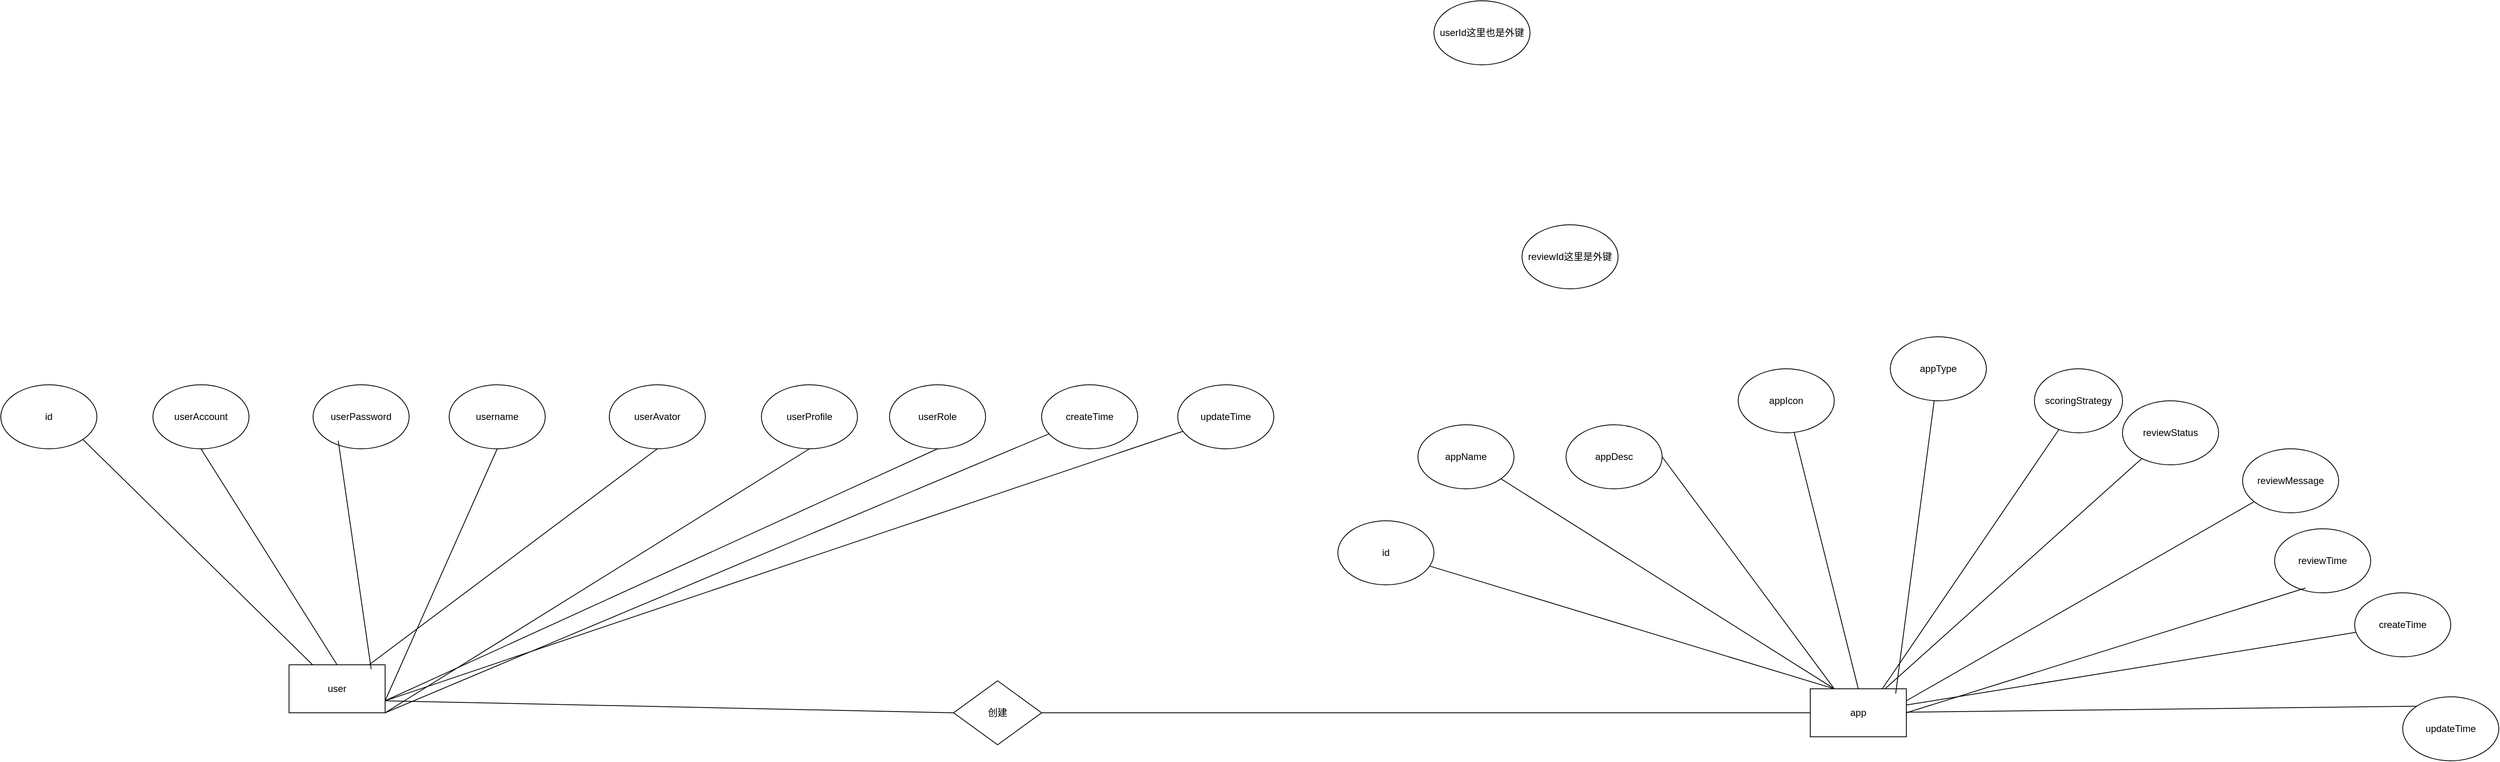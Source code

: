 <mxfile version="25.0.3">
  <diagram id="R2lEEEUBdFMjLlhIrx00" name="Page-1">
    <mxGraphModel dx="1248" dy="696" grid="1" gridSize="10" guides="1" tooltips="1" connect="1" arrows="1" fold="1" page="1" pageScale="1" pageWidth="850" pageHeight="1100" math="0" shadow="0" extFonts="Permanent Marker^https://fonts.googleapis.com/css?family=Permanent+Marker">
      <root>
        <mxCell id="0" />
        <mxCell id="1" parent="0" />
        <mxCell id="K6a7c0_sba37CNrSZ4sq-1" value="app" style="rounded=0;whiteSpace=wrap;html=1;" vertex="1" parent="1">
          <mxGeometry x="2540" y="1420" width="120" height="60" as="geometry" />
        </mxCell>
        <mxCell id="K6a7c0_sba37CNrSZ4sq-2" value="id" style="ellipse;whiteSpace=wrap;html=1;" vertex="1" parent="1">
          <mxGeometry x="1950" y="1210" width="120" height="80" as="geometry" />
        </mxCell>
        <mxCell id="K6a7c0_sba37CNrSZ4sq-3" value="appName" style="ellipse;whiteSpace=wrap;html=1;" vertex="1" parent="1">
          <mxGeometry x="2050" y="1090" width="120" height="80" as="geometry" />
        </mxCell>
        <mxCell id="K6a7c0_sba37CNrSZ4sq-4" value="appDesc" style="ellipse;whiteSpace=wrap;html=1;" vertex="1" parent="1">
          <mxGeometry x="2235" y="1090" width="120" height="80" as="geometry" />
        </mxCell>
        <mxCell id="K6a7c0_sba37CNrSZ4sq-5" value="appIcon" style="ellipse;whiteSpace=wrap;html=1;" vertex="1" parent="1">
          <mxGeometry x="2450" y="1020" width="120" height="80" as="geometry" />
        </mxCell>
        <mxCell id="K6a7c0_sba37CNrSZ4sq-7" value="appType" style="ellipse;whiteSpace=wrap;html=1;" vertex="1" parent="1">
          <mxGeometry x="2640" y="980" width="120" height="80" as="geometry" />
        </mxCell>
        <mxCell id="K6a7c0_sba37CNrSZ4sq-8" value="scoringStrategy" style="ellipse;whiteSpace=wrap;html=1;" vertex="1" parent="1">
          <mxGeometry x="2820" y="1020" width="110" height="80" as="geometry" />
        </mxCell>
        <mxCell id="K6a7c0_sba37CNrSZ4sq-9" value="reviewStatus" style="ellipse;whiteSpace=wrap;html=1;" vertex="1" parent="1">
          <mxGeometry x="2930" y="1060" width="120" height="80" as="geometry" />
        </mxCell>
        <mxCell id="K6a7c0_sba37CNrSZ4sq-10" value="reviewMessage" style="ellipse;whiteSpace=wrap;html=1;" vertex="1" parent="1">
          <mxGeometry x="3080" y="1120" width="120" height="80" as="geometry" />
        </mxCell>
        <mxCell id="K6a7c0_sba37CNrSZ4sq-13" value="reviewId这里是外键" style="ellipse;whiteSpace=wrap;html=1;" vertex="1" parent="1">
          <mxGeometry x="2180" y="840" width="120" height="80" as="geometry" />
        </mxCell>
        <mxCell id="K6a7c0_sba37CNrSZ4sq-14" value="reviewTime" style="ellipse;whiteSpace=wrap;html=1;" vertex="1" parent="1">
          <mxGeometry x="3120" y="1220" width="120" height="80" as="geometry" />
        </mxCell>
        <mxCell id="K6a7c0_sba37CNrSZ4sq-15" value="userId这里也是外键" style="ellipse;whiteSpace=wrap;html=1;" vertex="1" parent="1">
          <mxGeometry x="2070" y="560" width="120" height="80" as="geometry" />
        </mxCell>
        <mxCell id="K6a7c0_sba37CNrSZ4sq-16" value="createTime" style="ellipse;whiteSpace=wrap;html=1;" vertex="1" parent="1">
          <mxGeometry x="3220" y="1300" width="120" height="80" as="geometry" />
        </mxCell>
        <mxCell id="K6a7c0_sba37CNrSZ4sq-17" value="updateTime" style="ellipse;whiteSpace=wrap;html=1;" vertex="1" parent="1">
          <mxGeometry x="3280" y="1430" width="120" height="80" as="geometry" />
        </mxCell>
        <mxCell id="K6a7c0_sba37CNrSZ4sq-20" value="" style="endArrow=none;html=1;rounded=0;entryX=0.25;entryY=0;entryDx=0;entryDy=0;" edge="1" parent="1" source="K6a7c0_sba37CNrSZ4sq-2" target="K6a7c0_sba37CNrSZ4sq-1">
          <mxGeometry width="50" height="50" relative="1" as="geometry">
            <mxPoint x="2390" y="1120" as="sourcePoint" />
            <mxPoint x="2440" y="1070" as="targetPoint" />
          </mxGeometry>
        </mxCell>
        <mxCell id="K6a7c0_sba37CNrSZ4sq-22" value="" style="endArrow=none;html=1;rounded=0;entryX=0.25;entryY=0;entryDx=0;entryDy=0;" edge="1" parent="1" source="K6a7c0_sba37CNrSZ4sq-3" target="K6a7c0_sba37CNrSZ4sq-1">
          <mxGeometry width="50" height="50" relative="1" as="geometry">
            <mxPoint x="2390" y="1120" as="sourcePoint" />
            <mxPoint x="2440" y="1070" as="targetPoint" />
          </mxGeometry>
        </mxCell>
        <mxCell id="K6a7c0_sba37CNrSZ4sq-24" value="" style="endArrow=none;html=1;rounded=0;exitX=1;exitY=0.5;exitDx=0;exitDy=0;entryX=0.25;entryY=0;entryDx=0;entryDy=0;" edge="1" parent="1" source="K6a7c0_sba37CNrSZ4sq-4" target="K6a7c0_sba37CNrSZ4sq-1">
          <mxGeometry width="50" height="50" relative="1" as="geometry">
            <mxPoint x="2390" y="1120" as="sourcePoint" />
            <mxPoint x="2560" y="1380" as="targetPoint" />
          </mxGeometry>
        </mxCell>
        <mxCell id="K6a7c0_sba37CNrSZ4sq-25" value="" style="endArrow=none;html=1;rounded=0;entryX=0.5;entryY=0;entryDx=0;entryDy=0;" edge="1" parent="1" source="K6a7c0_sba37CNrSZ4sq-5" target="K6a7c0_sba37CNrSZ4sq-1">
          <mxGeometry width="50" height="50" relative="1" as="geometry">
            <mxPoint x="3260" y="1390" as="sourcePoint" />
            <mxPoint x="3310" y="1340" as="targetPoint" />
          </mxGeometry>
        </mxCell>
        <mxCell id="K6a7c0_sba37CNrSZ4sq-26" value="" style="endArrow=none;html=1;rounded=0;entryX=0.889;entryY=0.1;entryDx=0;entryDy=0;entryPerimeter=0;" edge="1" parent="1" source="K6a7c0_sba37CNrSZ4sq-7" target="K6a7c0_sba37CNrSZ4sq-1">
          <mxGeometry width="50" height="50" relative="1" as="geometry">
            <mxPoint x="3260" y="1390" as="sourcePoint" />
            <mxPoint x="3310" y="1340" as="targetPoint" />
          </mxGeometry>
        </mxCell>
        <mxCell id="K6a7c0_sba37CNrSZ4sq-27" value="" style="endArrow=none;html=1;rounded=0;entryX=0.75;entryY=0;entryDx=0;entryDy=0;" edge="1" parent="1" source="K6a7c0_sba37CNrSZ4sq-8" target="K6a7c0_sba37CNrSZ4sq-1">
          <mxGeometry width="50" height="50" relative="1" as="geometry">
            <mxPoint x="3260" y="1390" as="sourcePoint" />
            <mxPoint x="3310" y="1340" as="targetPoint" />
          </mxGeometry>
        </mxCell>
        <mxCell id="K6a7c0_sba37CNrSZ4sq-28" value="" style="endArrow=none;html=1;rounded=0;" edge="1" parent="1" source="K6a7c0_sba37CNrSZ4sq-9" target="K6a7c0_sba37CNrSZ4sq-1">
          <mxGeometry width="50" height="50" relative="1" as="geometry">
            <mxPoint x="3260" y="1390" as="sourcePoint" />
            <mxPoint x="3310" y="1340" as="targetPoint" />
          </mxGeometry>
        </mxCell>
        <mxCell id="K6a7c0_sba37CNrSZ4sq-29" value="" style="endArrow=none;html=1;rounded=0;entryX=1;entryY=0.25;entryDx=0;entryDy=0;" edge="1" parent="1" source="K6a7c0_sba37CNrSZ4sq-10" target="K6a7c0_sba37CNrSZ4sq-1">
          <mxGeometry width="50" height="50" relative="1" as="geometry">
            <mxPoint x="3260" y="1390" as="sourcePoint" />
            <mxPoint x="3310" y="1340" as="targetPoint" />
          </mxGeometry>
        </mxCell>
        <mxCell id="K6a7c0_sba37CNrSZ4sq-30" value="" style="endArrow=none;html=1;rounded=0;exitX=0.322;exitY=0.925;exitDx=0;exitDy=0;exitPerimeter=0;entryX=1;entryY=0.5;entryDx=0;entryDy=0;" edge="1" parent="1" source="K6a7c0_sba37CNrSZ4sq-14" target="K6a7c0_sba37CNrSZ4sq-1">
          <mxGeometry width="50" height="50" relative="1" as="geometry">
            <mxPoint x="3260" y="1390" as="sourcePoint" />
            <mxPoint x="3310" y="1340" as="targetPoint" />
          </mxGeometry>
        </mxCell>
        <mxCell id="K6a7c0_sba37CNrSZ4sq-31" value="" style="endArrow=none;html=1;rounded=0;" edge="1" parent="1" source="K6a7c0_sba37CNrSZ4sq-16" target="K6a7c0_sba37CNrSZ4sq-1">
          <mxGeometry width="50" height="50" relative="1" as="geometry">
            <mxPoint x="3260" y="1390" as="sourcePoint" />
            <mxPoint x="3310" y="1340" as="targetPoint" />
          </mxGeometry>
        </mxCell>
        <mxCell id="K6a7c0_sba37CNrSZ4sq-32" value="" style="endArrow=none;html=1;rounded=0;exitX=0;exitY=0;exitDx=0;exitDy=0;" edge="1" parent="1" source="K6a7c0_sba37CNrSZ4sq-17" target="K6a7c0_sba37CNrSZ4sq-1">
          <mxGeometry width="50" height="50" relative="1" as="geometry">
            <mxPoint x="3260" y="1390" as="sourcePoint" />
            <mxPoint x="3310" y="1340" as="targetPoint" />
          </mxGeometry>
        </mxCell>
        <mxCell id="K6a7c0_sba37CNrSZ4sq-33" value="user" style="rounded=0;whiteSpace=wrap;html=1;" vertex="1" parent="1">
          <mxGeometry x="640" y="1390" width="120" height="60" as="geometry" />
        </mxCell>
        <mxCell id="K6a7c0_sba37CNrSZ4sq-34" value="id" style="ellipse;whiteSpace=wrap;html=1;" vertex="1" parent="1">
          <mxGeometry x="280" y="1040" width="120" height="80" as="geometry" />
        </mxCell>
        <mxCell id="K6a7c0_sba37CNrSZ4sq-35" value="userAccount" style="ellipse;whiteSpace=wrap;html=1;" vertex="1" parent="1">
          <mxGeometry x="470" y="1040" width="120" height="80" as="geometry" />
        </mxCell>
        <mxCell id="K6a7c0_sba37CNrSZ4sq-36" value="userPassword" style="ellipse;whiteSpace=wrap;html=1;" vertex="1" parent="1">
          <mxGeometry x="670" y="1040" width="120" height="80" as="geometry" />
        </mxCell>
        <mxCell id="K6a7c0_sba37CNrSZ4sq-37" value="username" style="ellipse;whiteSpace=wrap;html=1;" vertex="1" parent="1">
          <mxGeometry x="840" y="1040" width="120" height="80" as="geometry" />
        </mxCell>
        <mxCell id="K6a7c0_sba37CNrSZ4sq-40" value="userAvator" style="ellipse;whiteSpace=wrap;html=1;" vertex="1" parent="1">
          <mxGeometry x="1040" y="1040" width="120" height="80" as="geometry" />
        </mxCell>
        <mxCell id="K6a7c0_sba37CNrSZ4sq-41" value="userProfile" style="ellipse;whiteSpace=wrap;html=1;" vertex="1" parent="1">
          <mxGeometry x="1230" y="1040" width="120" height="80" as="geometry" />
        </mxCell>
        <mxCell id="K6a7c0_sba37CNrSZ4sq-42" value="userRole" style="ellipse;whiteSpace=wrap;html=1;" vertex="1" parent="1">
          <mxGeometry x="1390" y="1040" width="120" height="80" as="geometry" />
        </mxCell>
        <mxCell id="K6a7c0_sba37CNrSZ4sq-43" value="createTime" style="ellipse;whiteSpace=wrap;html=1;" vertex="1" parent="1">
          <mxGeometry x="1580" y="1040" width="120" height="80" as="geometry" />
        </mxCell>
        <mxCell id="K6a7c0_sba37CNrSZ4sq-44" value="updateTime" style="ellipse;whiteSpace=wrap;html=1;" vertex="1" parent="1">
          <mxGeometry x="1750" y="1040" width="120" height="80" as="geometry" />
        </mxCell>
        <mxCell id="K6a7c0_sba37CNrSZ4sq-45" value="" style="endArrow=none;html=1;rounded=0;exitX=1;exitY=1;exitDx=0;exitDy=0;" edge="1" parent="1" source="K6a7c0_sba37CNrSZ4sq-34" target="K6a7c0_sba37CNrSZ4sq-33">
          <mxGeometry width="50" height="50" relative="1" as="geometry">
            <mxPoint x="660" y="950" as="sourcePoint" />
            <mxPoint x="710" y="900" as="targetPoint" />
          </mxGeometry>
        </mxCell>
        <mxCell id="K6a7c0_sba37CNrSZ4sq-46" value="" style="endArrow=none;html=1;rounded=0;exitX=0.5;exitY=1;exitDx=0;exitDy=0;entryX=0.5;entryY=0;entryDx=0;entryDy=0;" edge="1" parent="1" source="K6a7c0_sba37CNrSZ4sq-35" target="K6a7c0_sba37CNrSZ4sq-33">
          <mxGeometry width="50" height="50" relative="1" as="geometry">
            <mxPoint x="660" y="950" as="sourcePoint" />
            <mxPoint x="710" y="900" as="targetPoint" />
          </mxGeometry>
        </mxCell>
        <mxCell id="K6a7c0_sba37CNrSZ4sq-47" value="" style="endArrow=none;html=1;rounded=0;entryX=0.262;entryY=0.872;entryDx=0;entryDy=0;entryPerimeter=0;exitX=0.855;exitY=0.089;exitDx=0;exitDy=0;exitPerimeter=0;" edge="1" parent="1" source="K6a7c0_sba37CNrSZ4sq-33" target="K6a7c0_sba37CNrSZ4sq-36">
          <mxGeometry width="50" height="50" relative="1" as="geometry">
            <mxPoint x="550" y="1100" as="sourcePoint" />
            <mxPoint x="600" y="1050" as="targetPoint" />
          </mxGeometry>
        </mxCell>
        <mxCell id="K6a7c0_sba37CNrSZ4sq-48" value="" style="endArrow=none;html=1;rounded=0;exitX=1;exitY=0.75;exitDx=0;exitDy=0;entryX=0.5;entryY=1;entryDx=0;entryDy=0;" edge="1" parent="1" source="K6a7c0_sba37CNrSZ4sq-33" target="K6a7c0_sba37CNrSZ4sq-37">
          <mxGeometry width="50" height="50" relative="1" as="geometry">
            <mxPoint x="860" y="1140" as="sourcePoint" />
            <mxPoint x="910" y="1090" as="targetPoint" />
          </mxGeometry>
        </mxCell>
        <mxCell id="K6a7c0_sba37CNrSZ4sq-49" value="" style="endArrow=none;html=1;rounded=0;entryX=0.5;entryY=1;entryDx=0;entryDy=0;" edge="1" parent="1" source="K6a7c0_sba37CNrSZ4sq-33" target="K6a7c0_sba37CNrSZ4sq-40">
          <mxGeometry width="50" height="50" relative="1" as="geometry">
            <mxPoint x="580" y="1270" as="sourcePoint" />
            <mxPoint x="850" y="1260" as="targetPoint" />
          </mxGeometry>
        </mxCell>
        <mxCell id="K6a7c0_sba37CNrSZ4sq-50" value="" style="endArrow=none;html=1;rounded=0;entryX=0.5;entryY=1;entryDx=0;entryDy=0;exitX=1;exitY=1;exitDx=0;exitDy=0;" edge="1" parent="1" source="K6a7c0_sba37CNrSZ4sq-33" target="K6a7c0_sba37CNrSZ4sq-41">
          <mxGeometry width="50" height="50" relative="1" as="geometry">
            <mxPoint x="960" y="1270" as="sourcePoint" />
            <mxPoint x="1010" y="1220" as="targetPoint" />
          </mxGeometry>
        </mxCell>
        <mxCell id="K6a7c0_sba37CNrSZ4sq-51" value="" style="endArrow=none;html=1;rounded=0;entryX=0.5;entryY=1;entryDx=0;entryDy=0;exitX=1;exitY=0.75;exitDx=0;exitDy=0;" edge="1" parent="1" source="K6a7c0_sba37CNrSZ4sq-33" target="K6a7c0_sba37CNrSZ4sq-42">
          <mxGeometry width="50" height="50" relative="1" as="geometry">
            <mxPoint x="1300" y="1290" as="sourcePoint" />
            <mxPoint x="1350" y="1240" as="targetPoint" />
          </mxGeometry>
        </mxCell>
        <mxCell id="K6a7c0_sba37CNrSZ4sq-52" value="" style="endArrow=none;html=1;rounded=0;exitX=1;exitY=1;exitDx=0;exitDy=0;" edge="1" parent="1" source="K6a7c0_sba37CNrSZ4sq-33" target="K6a7c0_sba37CNrSZ4sq-43">
          <mxGeometry width="50" height="50" relative="1" as="geometry">
            <mxPoint x="1300" y="1390" as="sourcePoint" />
            <mxPoint x="1350" y="1340" as="targetPoint" />
          </mxGeometry>
        </mxCell>
        <mxCell id="K6a7c0_sba37CNrSZ4sq-53" value="" style="endArrow=none;html=1;rounded=0;exitX=1;exitY=0.75;exitDx=0;exitDy=0;" edge="1" parent="1" source="K6a7c0_sba37CNrSZ4sq-33" target="K6a7c0_sba37CNrSZ4sq-44">
          <mxGeometry width="50" height="50" relative="1" as="geometry">
            <mxPoint x="1510" y="1330" as="sourcePoint" />
            <mxPoint x="1560" y="1280" as="targetPoint" />
          </mxGeometry>
        </mxCell>
        <mxCell id="K6a7c0_sba37CNrSZ4sq-54" value="创建" style="rhombus;whiteSpace=wrap;html=1;" vertex="1" parent="1">
          <mxGeometry x="1470" y="1410" width="110" height="80" as="geometry" />
        </mxCell>
        <mxCell id="K6a7c0_sba37CNrSZ4sq-55" value="" style="endArrow=none;html=1;rounded=0;entryX=0;entryY=0.5;entryDx=0;entryDy=0;exitX=1;exitY=0.75;exitDx=0;exitDy=0;" edge="1" parent="1" source="K6a7c0_sba37CNrSZ4sq-33" target="K6a7c0_sba37CNrSZ4sq-54">
          <mxGeometry width="50" height="50" relative="1" as="geometry">
            <mxPoint x="1070" y="1480" as="sourcePoint" />
            <mxPoint x="1120" y="1430" as="targetPoint" />
          </mxGeometry>
        </mxCell>
        <mxCell id="K6a7c0_sba37CNrSZ4sq-56" value="" style="endArrow=none;html=1;rounded=0;entryX=0;entryY=0.5;entryDx=0;entryDy=0;" edge="1" parent="1" target="K6a7c0_sba37CNrSZ4sq-1">
          <mxGeometry width="50" height="50" relative="1" as="geometry">
            <mxPoint x="1580" y="1450" as="sourcePoint" />
            <mxPoint x="1500" y="1410" as="targetPoint" />
          </mxGeometry>
        </mxCell>
      </root>
    </mxGraphModel>
  </diagram>
</mxfile>
